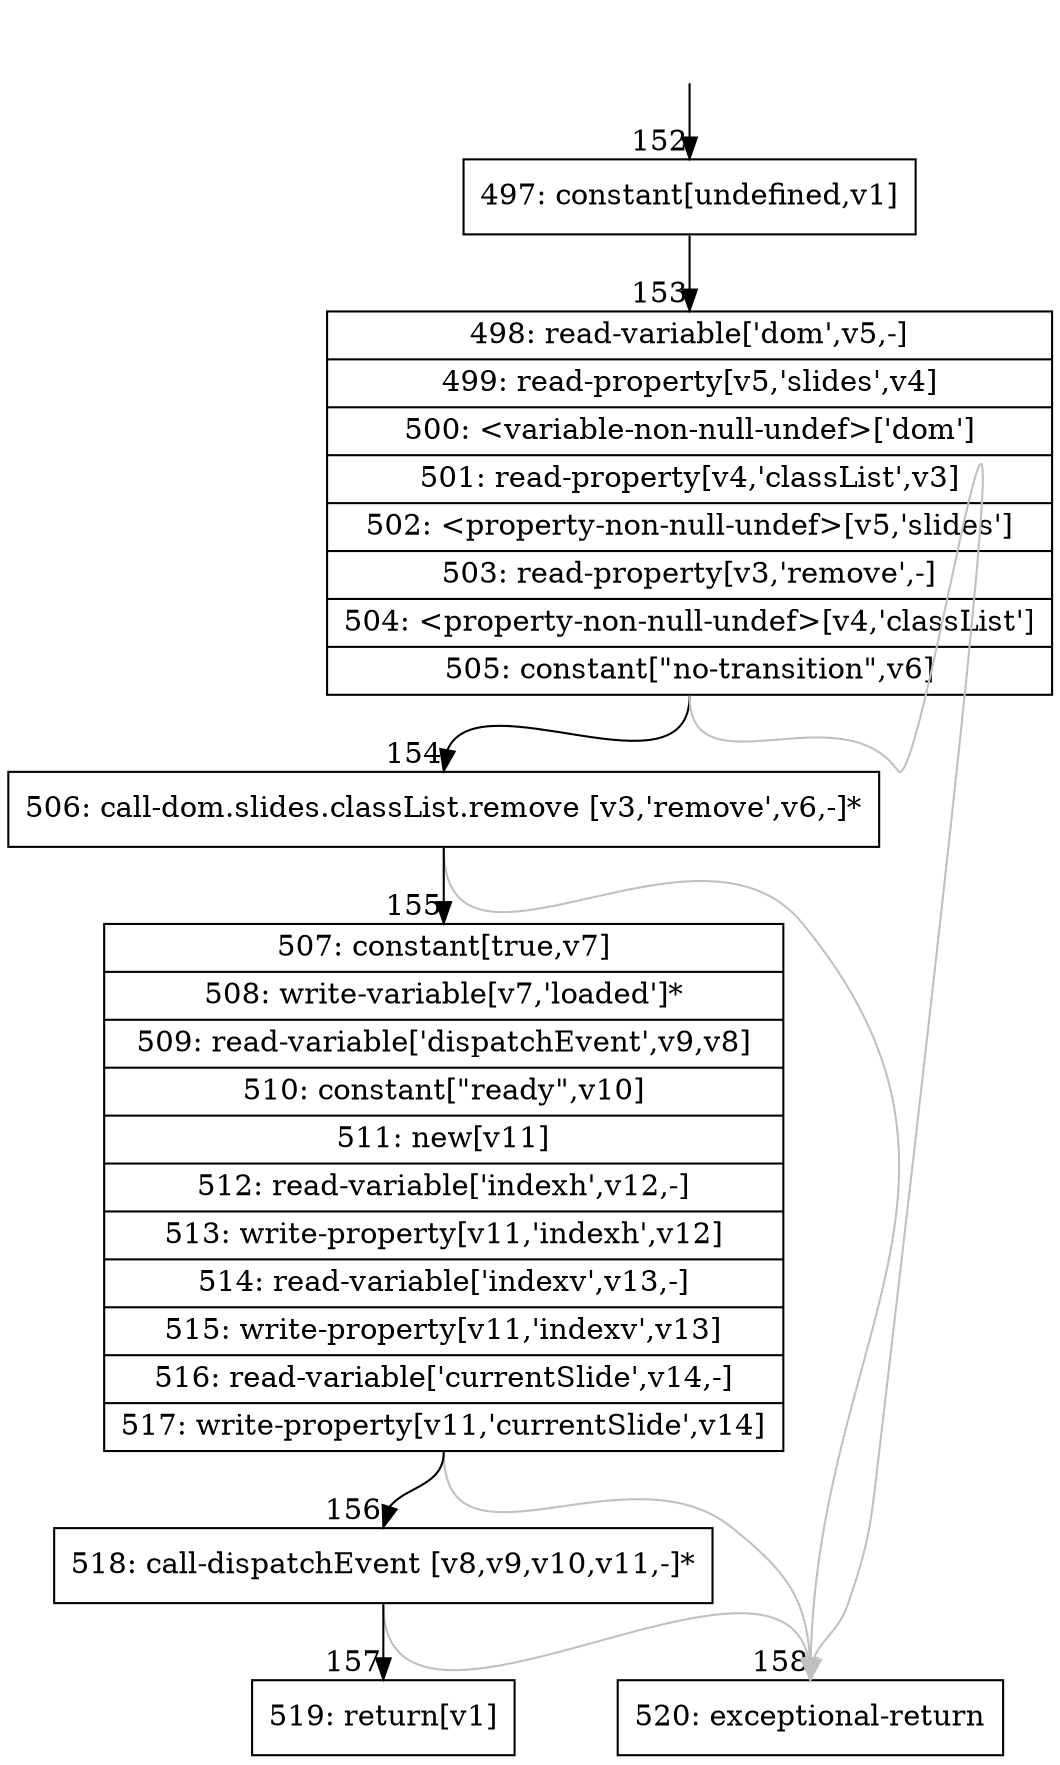 digraph {
rankdir="TD"
BB_entry11[shape=none,label=""];
BB_entry11 -> BB152 [tailport=s, headport=n, headlabel="    152"]
BB152 [shape=record label="{497: constant[undefined,v1]}" ] 
BB152 -> BB153 [tailport=s, headport=n, headlabel="      153"]
BB153 [shape=record label="{498: read-variable['dom',v5,-]|499: read-property[v5,'slides',v4]|500: \<variable-non-null-undef\>['dom']|501: read-property[v4,'classList',v3]|502: \<property-non-null-undef\>[v5,'slides']|503: read-property[v3,'remove',-]|504: \<property-non-null-undef\>[v4,'classList']|505: constant[\"no-transition\",v6]}" ] 
BB153 -> BB154 [tailport=s, headport=n, headlabel="      154"]
BB153 -> BB158 [tailport=s, headport=n, color=gray, headlabel="      158"]
BB154 [shape=record label="{506: call-dom.slides.classList.remove [v3,'remove',v6,-]*}" ] 
BB154 -> BB155 [tailport=s, headport=n, headlabel="      155"]
BB154 -> BB158 [tailport=s, headport=n, color=gray]
BB155 [shape=record label="{507: constant[true,v7]|508: write-variable[v7,'loaded']*|509: read-variable['dispatchEvent',v9,v8]|510: constant[\"ready\",v10]|511: new[v11]|512: read-variable['indexh',v12,-]|513: write-property[v11,'indexh',v12]|514: read-variable['indexv',v13,-]|515: write-property[v11,'indexv',v13]|516: read-variable['currentSlide',v14,-]|517: write-property[v11,'currentSlide',v14]}" ] 
BB155 -> BB156 [tailport=s, headport=n, headlabel="      156"]
BB155 -> BB158 [tailport=s, headport=n, color=gray]
BB156 [shape=record label="{518: call-dispatchEvent [v8,v9,v10,v11,-]*}" ] 
BB156 -> BB157 [tailport=s, headport=n, headlabel="      157"]
BB156 -> BB158 [tailport=s, headport=n, color=gray]
BB157 [shape=record label="{519: return[v1]}" ] 
BB158 [shape=record label="{520: exceptional-return}" ] 
//#$~ 421
}
